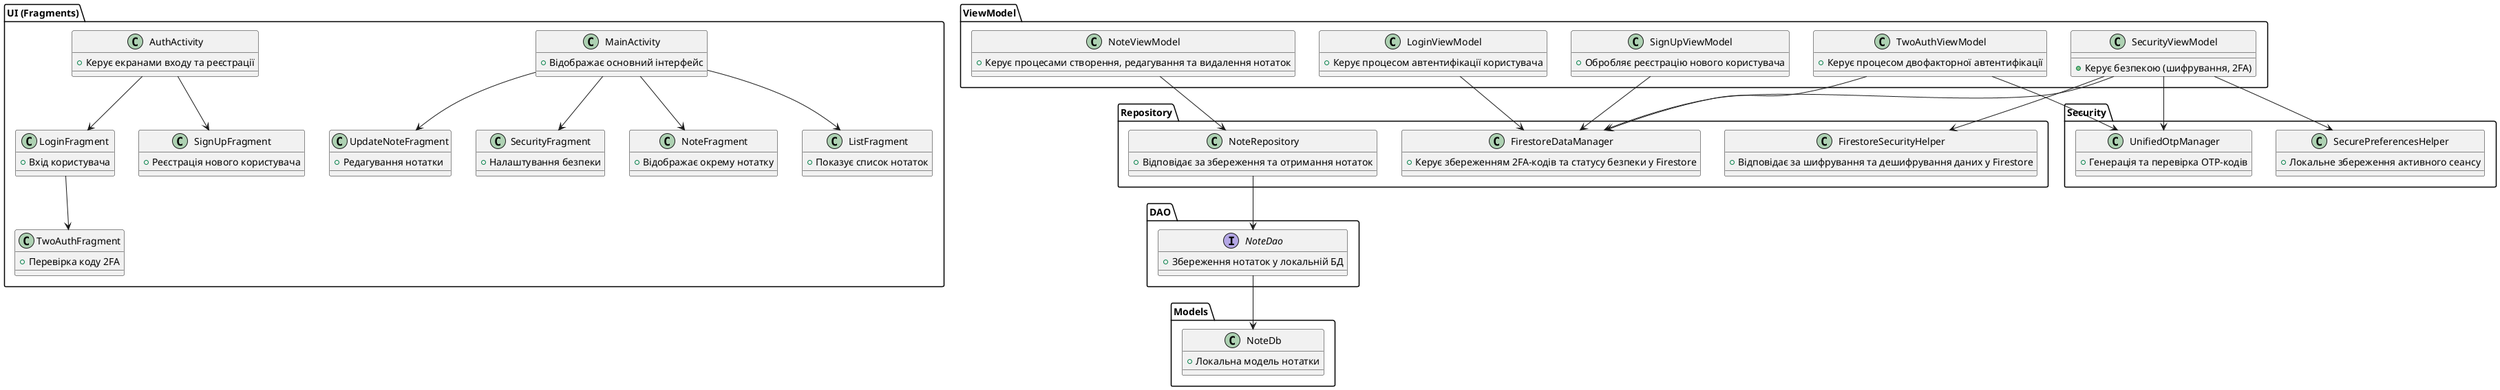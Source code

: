 @startuml
' ========== Головна структура застосунку (Вертикальне розташування) ==========

' ---------- UI (Інтерфейс) ----------
package "UI (Fragments)" {
    class MainActivity {
        + Відображає основний інтерфейс
    }

    class AuthActivity {
        + Керує екранами входу та реєстрації
    }

    class NoteFragment {
        + Відображає окрему нотатку
    }

    class ListFragment {
        + Показує список нотаток
    }

    class UpdateNoteFragment {
        + Редагування нотатки
    }

    class SecurityFragment {
        + Налаштування безпеки
    }

    class TwoAuthFragment {
        + Перевірка коду 2FA
    }

    class LoginFragment {
        + Вхід користувача
    }

    class SignUpFragment {
        + Реєстрація нового користувача
    }
}

' ---------- ViewModel (Бізнес-логіка) ----------
package "ViewModel" {
    class LoginViewModel {
        + Керує процесом автентифікації користувача
    }

    class TwoAuthViewModel {
        + Керує процесом двофакторної автентифікації
    }

    class SignUpViewModel {
        + Обробляє реєстрацію нового користувача
    }

    class NoteViewModel {
        + Керує процесами створення, редагування та видалення нотаток
    }

    class SecurityViewModel {
        + Керує безпекою (шифрування, 2FA)
    }
}

' ---------- Репозиторії ----------
package "Repository" {
    class NoteRepository {
        + Відповідає за збереження та отримання нотаток
    }

    class FirestoreDataManager {
        + Керує збереженням 2FA-кодів та статусу безпеки у Firestore
    }

    class FirestoreSecurityHelper {
        + Відповідає за шифрування та дешифрування даних у Firestore
    }
}

' ---------- DAO (Локальне збереження нотаток) ----------
package "DAO" {
    interface NoteDao {
        + Збереження нотаток у локальній БД
    }
}

' ---------- Моделі ----------
package "Models" {
    class NoteDb {
        + Локальна модель нотатки
    }
}

' ---------- Безпека (Firestore) ----------
package "Security" {
    class SecurePreferencesHelper {
        + Локальне збереження активного сеансу
    }

    class UnifiedOtpManager {
        + Генерація та перевірка OTP-кодів
    }
}

' ========== Взаємозв’язки (Вертикальне розташування) ==========

MainActivity --> ListFragment
MainActivity --> NoteFragment
MainActivity --> UpdateNoteFragment
MainActivity --> SecurityFragment

LoginFragment --> TwoAuthFragment
AuthActivity --> LoginFragment
AuthActivity --> SignUpFragment

LoginViewModel --> FirestoreDataManager
NoteViewModel --> NoteRepository

NoteRepository --> NoteDao

NoteDao --> NoteDb

SecurityViewModel --> FirestoreDataManager
SecurityViewModel --> FirestoreSecurityHelper
SecurityViewModel --> SecurePreferencesHelper
SecurityViewModel --> UnifiedOtpManager

SignUpViewModel --> FirestoreDataManager

TwoAuthViewModel --> FirestoreDataManager
TwoAuthViewModel --> UnifiedOtpManager


@enduml
